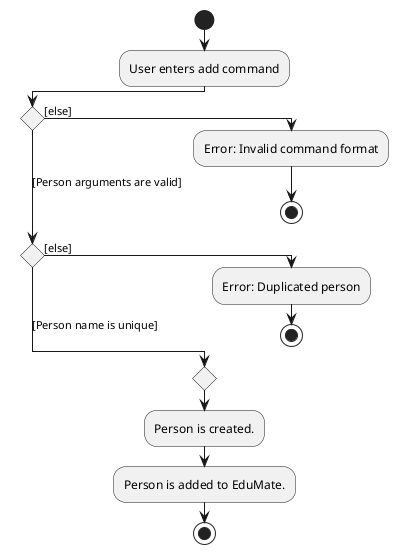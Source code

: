 @startuml
!pragma useVerticalIf on
start
:User enters add command;
if () then ([else])
  :Error: Invalid command format;
  stop
([Person arguments are valid]) elseif () then ([else])
  :Error: Duplicated person;
  stop
else ([Person name is unique])
endif
  :Person is created.;
  :Person is added to EduMate.;
stop

@enduml

